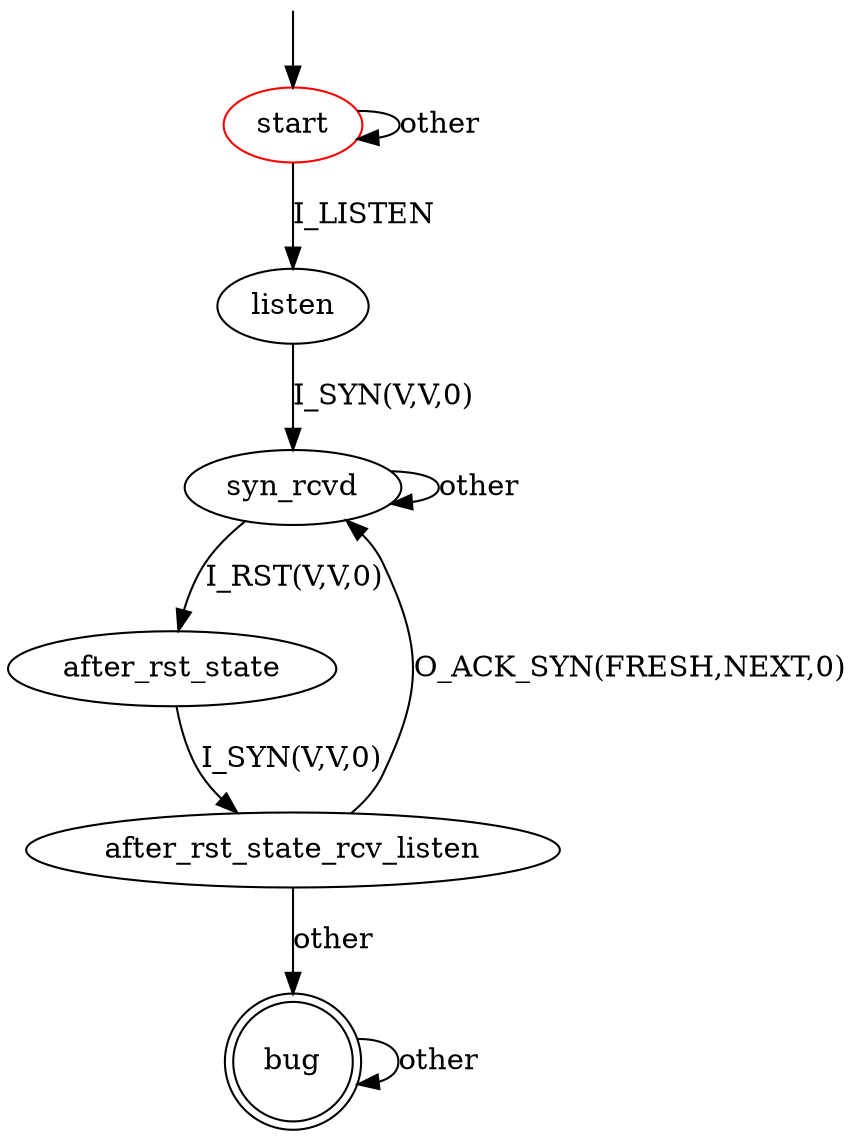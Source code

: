 digraph G {
label=""
start [color="red"]
bug [shape="doublecircle"]

start -> start [label="other"]
start ->listen [label="I_LISTEN"]
listen -> syn_rcvd [label="I_SYN(V,V,0)"]
syn_rcvd -> syn_rcvd [label="other"]
syn_rcvd -> after_rst_state [label="I_RST(V,V,0)"]
after_rst_state -> after_rst_state_rcv_listen [label="I_SYN(V,V,0)"]
after_rst_state_rcv_listen -> syn_rcvd [label="O_ACK_SYN(FRESH,NEXT,0)"] 
after_rst_state_rcv_listen -> bug [label="other"]

bug -> bug [label="other"]

__start0 [label="" shape="none" width="0" height="0"];
__start0 -> start;
}


